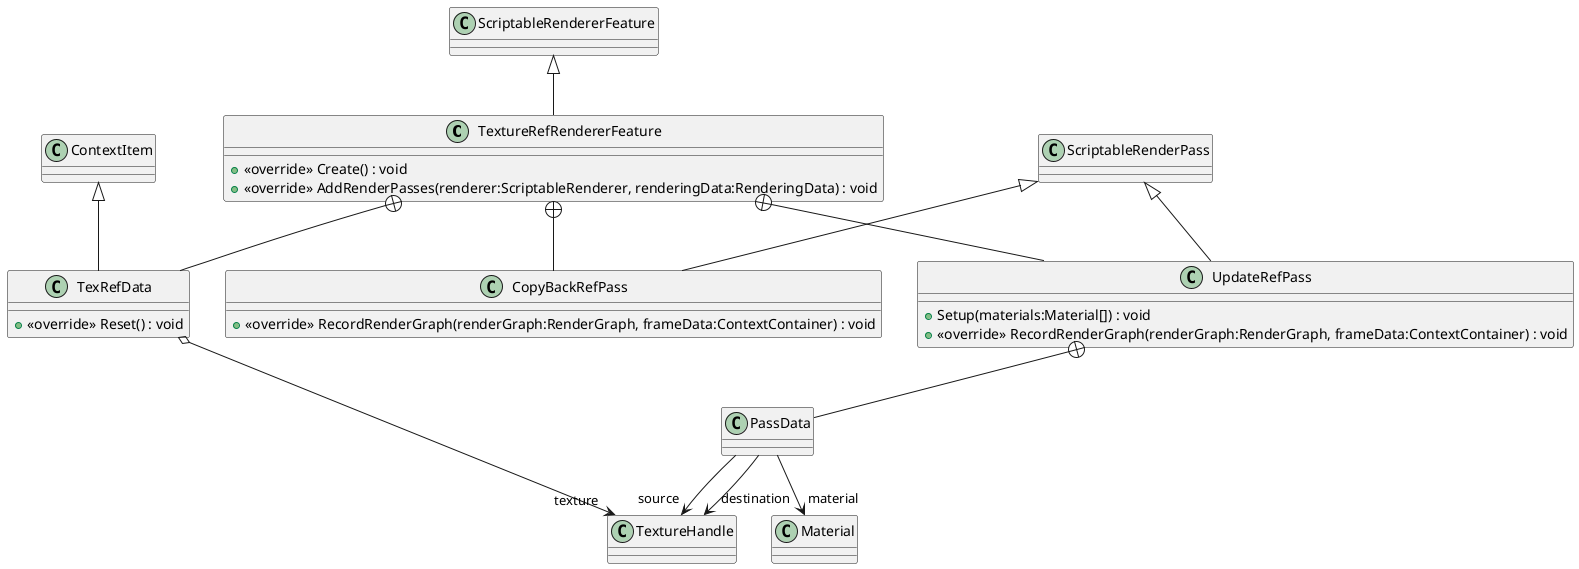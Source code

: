 @startuml
class TextureRefRendererFeature {
    + <<override>> Create() : void
    + <<override>> AddRenderPasses(renderer:ScriptableRenderer, renderingData:RenderingData) : void
}
class TexRefData {
    + <<override>> Reset() : void
}
class UpdateRefPass {
    + Setup(materials:Material[]) : void
    + <<override>> RecordRenderGraph(renderGraph:RenderGraph, frameData:ContextContainer) : void
}
class CopyBackRefPass {
    + <<override>> RecordRenderGraph(renderGraph:RenderGraph, frameData:ContextContainer) : void
}
class PassData {
}
ScriptableRendererFeature <|-- TextureRefRendererFeature
TextureRefRendererFeature +-- TexRefData
ContextItem <|-- TexRefData
TexRefData o-> "texture" TextureHandle
TextureRefRendererFeature +-- UpdateRefPass
ScriptableRenderPass <|-- UpdateRefPass
TextureRefRendererFeature +-- CopyBackRefPass
ScriptableRenderPass <|-- CopyBackRefPass
UpdateRefPass +-- PassData
PassData --> "source" TextureHandle
PassData --> "destination" TextureHandle
PassData --> "material" Material
@enduml
